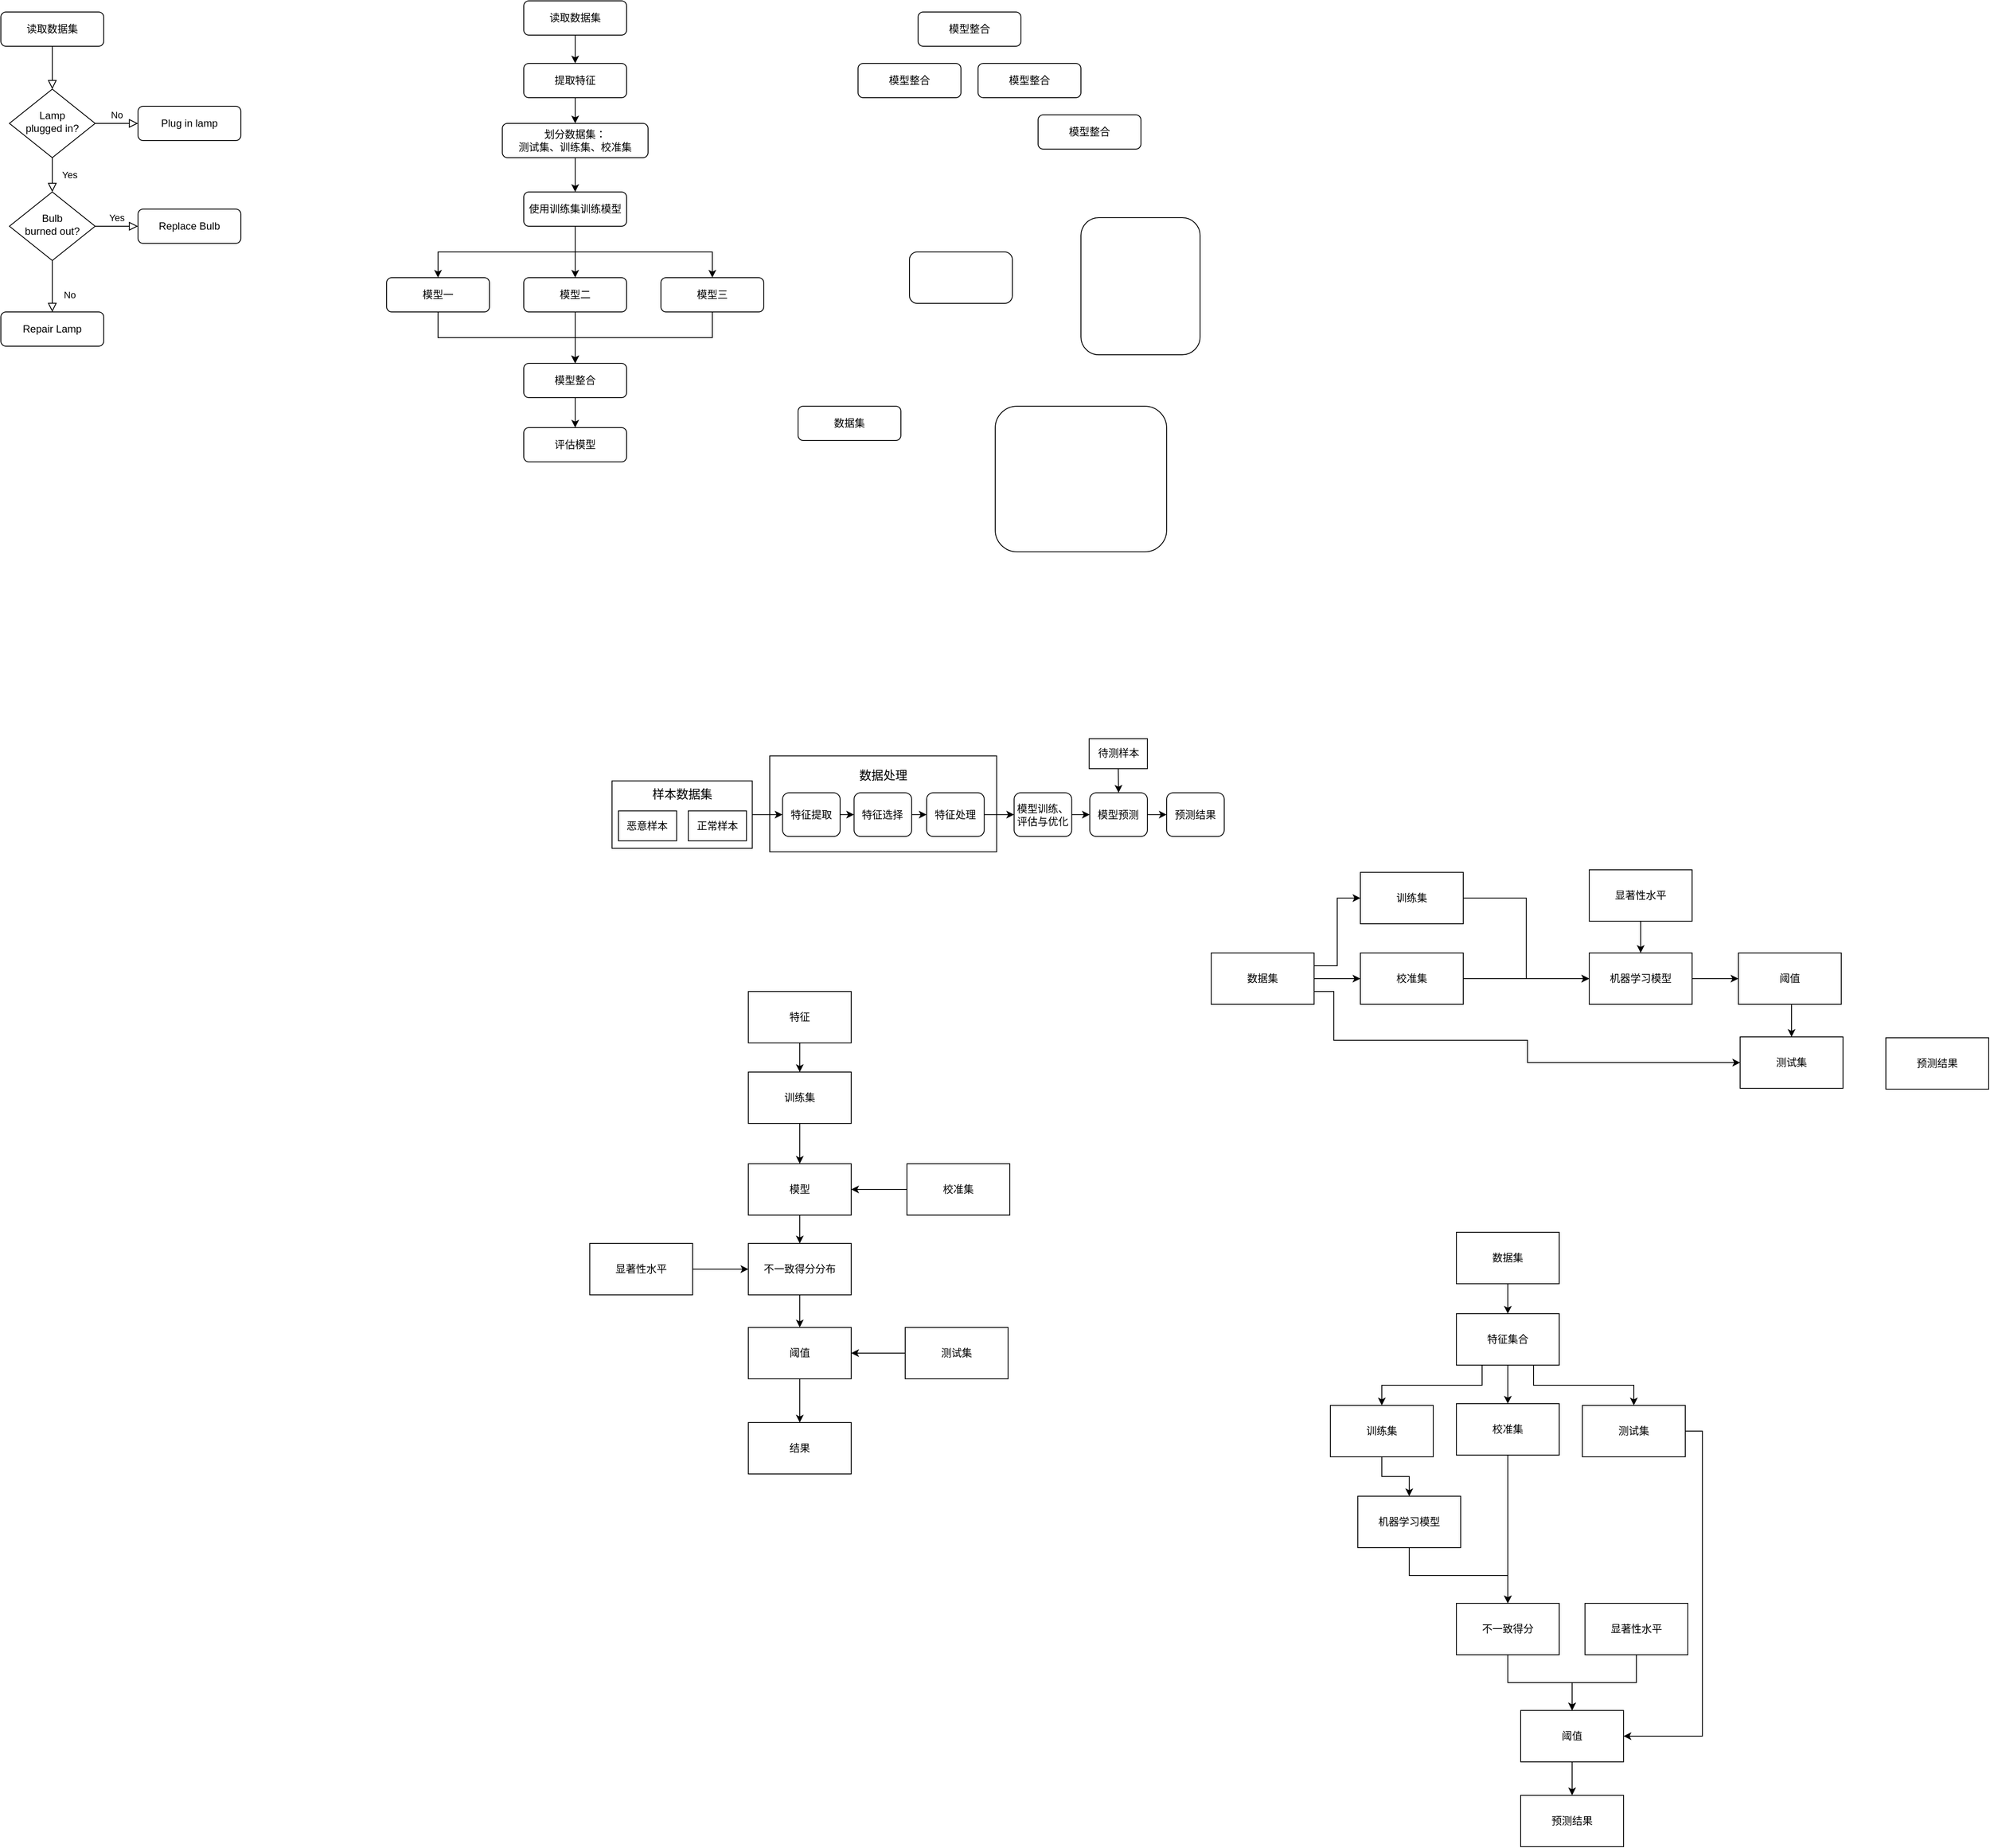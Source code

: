 <mxfile version="24.2.7" type="github">
  <diagram id="C5RBs43oDa-KdzZeNtuy" name="Page-1">
    <mxGraphModel dx="1006" dy="679" grid="0" gridSize="10" guides="1" tooltips="1" connect="1" arrows="1" fold="1" page="1" pageScale="1" pageWidth="827" pageHeight="1169" math="0" shadow="0">
      <root>
        <mxCell id="WIyWlLk6GJQsqaUBKTNV-0" />
        <mxCell id="WIyWlLk6GJQsqaUBKTNV-1" parent="WIyWlLk6GJQsqaUBKTNV-0" />
        <mxCell id="WIyWlLk6GJQsqaUBKTNV-2" value="" style="rounded=0;html=1;jettySize=auto;orthogonalLoop=1;fontSize=11;endArrow=block;endFill=0;endSize=8;strokeWidth=1;shadow=0;labelBackgroundColor=none;edgeStyle=orthogonalEdgeStyle;" parent="WIyWlLk6GJQsqaUBKTNV-1" source="WIyWlLk6GJQsqaUBKTNV-3" target="WIyWlLk6GJQsqaUBKTNV-6" edge="1">
          <mxGeometry relative="1" as="geometry" />
        </mxCell>
        <mxCell id="WIyWlLk6GJQsqaUBKTNV-3" value="读取数据集" style="rounded=1;whiteSpace=wrap;html=1;fontSize=12;glass=0;strokeWidth=1;shadow=0;" parent="WIyWlLk6GJQsqaUBKTNV-1" vertex="1">
          <mxGeometry x="160" y="80" width="120" height="40" as="geometry" />
        </mxCell>
        <mxCell id="WIyWlLk6GJQsqaUBKTNV-4" value="Yes" style="rounded=0;html=1;jettySize=auto;orthogonalLoop=1;fontSize=11;endArrow=block;endFill=0;endSize=8;strokeWidth=1;shadow=0;labelBackgroundColor=none;edgeStyle=orthogonalEdgeStyle;" parent="WIyWlLk6GJQsqaUBKTNV-1" source="WIyWlLk6GJQsqaUBKTNV-6" target="WIyWlLk6GJQsqaUBKTNV-10" edge="1">
          <mxGeometry y="20" relative="1" as="geometry">
            <mxPoint as="offset" />
          </mxGeometry>
        </mxCell>
        <mxCell id="WIyWlLk6GJQsqaUBKTNV-5" value="No" style="edgeStyle=orthogonalEdgeStyle;rounded=0;html=1;jettySize=auto;orthogonalLoop=1;fontSize=11;endArrow=block;endFill=0;endSize=8;strokeWidth=1;shadow=0;labelBackgroundColor=none;" parent="WIyWlLk6GJQsqaUBKTNV-1" source="WIyWlLk6GJQsqaUBKTNV-6" target="WIyWlLk6GJQsqaUBKTNV-7" edge="1">
          <mxGeometry y="10" relative="1" as="geometry">
            <mxPoint as="offset" />
          </mxGeometry>
        </mxCell>
        <mxCell id="WIyWlLk6GJQsqaUBKTNV-6" value="Lamp&lt;br&gt;plugged in?" style="rhombus;whiteSpace=wrap;html=1;shadow=0;fontFamily=Helvetica;fontSize=12;align=center;strokeWidth=1;spacing=6;spacingTop=-4;" parent="WIyWlLk6GJQsqaUBKTNV-1" vertex="1">
          <mxGeometry x="170" y="170" width="100" height="80" as="geometry" />
        </mxCell>
        <mxCell id="WIyWlLk6GJQsqaUBKTNV-7" value="Plug in lamp" style="rounded=1;whiteSpace=wrap;html=1;fontSize=12;glass=0;strokeWidth=1;shadow=0;" parent="WIyWlLk6GJQsqaUBKTNV-1" vertex="1">
          <mxGeometry x="320" y="190" width="120" height="40" as="geometry" />
        </mxCell>
        <mxCell id="WIyWlLk6GJQsqaUBKTNV-8" value="No" style="rounded=0;html=1;jettySize=auto;orthogonalLoop=1;fontSize=11;endArrow=block;endFill=0;endSize=8;strokeWidth=1;shadow=0;labelBackgroundColor=none;edgeStyle=orthogonalEdgeStyle;" parent="WIyWlLk6GJQsqaUBKTNV-1" source="WIyWlLk6GJQsqaUBKTNV-10" target="WIyWlLk6GJQsqaUBKTNV-11" edge="1">
          <mxGeometry x="0.333" y="20" relative="1" as="geometry">
            <mxPoint as="offset" />
          </mxGeometry>
        </mxCell>
        <mxCell id="WIyWlLk6GJQsqaUBKTNV-9" value="Yes" style="edgeStyle=orthogonalEdgeStyle;rounded=0;html=1;jettySize=auto;orthogonalLoop=1;fontSize=11;endArrow=block;endFill=0;endSize=8;strokeWidth=1;shadow=0;labelBackgroundColor=none;" parent="WIyWlLk6GJQsqaUBKTNV-1" source="WIyWlLk6GJQsqaUBKTNV-10" target="WIyWlLk6GJQsqaUBKTNV-12" edge="1">
          <mxGeometry y="10" relative="1" as="geometry">
            <mxPoint as="offset" />
          </mxGeometry>
        </mxCell>
        <mxCell id="WIyWlLk6GJQsqaUBKTNV-10" value="Bulb&lt;br&gt;burned out?" style="rhombus;whiteSpace=wrap;html=1;shadow=0;fontFamily=Helvetica;fontSize=12;align=center;strokeWidth=1;spacing=6;spacingTop=-4;" parent="WIyWlLk6GJQsqaUBKTNV-1" vertex="1">
          <mxGeometry x="170" y="290" width="100" height="80" as="geometry" />
        </mxCell>
        <mxCell id="WIyWlLk6GJQsqaUBKTNV-11" value="Repair Lamp" style="rounded=1;whiteSpace=wrap;html=1;fontSize=12;glass=0;strokeWidth=1;shadow=0;" parent="WIyWlLk6GJQsqaUBKTNV-1" vertex="1">
          <mxGeometry x="160" y="430" width="120" height="40" as="geometry" />
        </mxCell>
        <mxCell id="WIyWlLk6GJQsqaUBKTNV-12" value="Replace Bulb" style="rounded=1;whiteSpace=wrap;html=1;fontSize=12;glass=0;strokeWidth=1;shadow=0;" parent="WIyWlLk6GJQsqaUBKTNV-1" vertex="1">
          <mxGeometry x="320" y="310" width="120" height="40" as="geometry" />
        </mxCell>
        <mxCell id="8GC-kGIvA9WPgPR1WxOR-9" style="edgeStyle=orthogonalEdgeStyle;rounded=0;orthogonalLoop=1;jettySize=auto;html=1;exitX=0.5;exitY=1;exitDx=0;exitDy=0;entryX=0.5;entryY=0;entryDx=0;entryDy=0;" parent="WIyWlLk6GJQsqaUBKTNV-1" source="8GC-kGIvA9WPgPR1WxOR-0" target="8GC-kGIvA9WPgPR1WxOR-5" edge="1">
          <mxGeometry relative="1" as="geometry" />
        </mxCell>
        <mxCell id="8GC-kGIvA9WPgPR1WxOR-0" value="读取数据集" style="rounded=1;whiteSpace=wrap;html=1;fontSize=12;glass=0;strokeWidth=1;shadow=0;" parent="WIyWlLk6GJQsqaUBKTNV-1" vertex="1">
          <mxGeometry x="770" y="67" width="120" height="40" as="geometry" />
        </mxCell>
        <mxCell id="8GC-kGIvA9WPgPR1WxOR-12" style="edgeStyle=orthogonalEdgeStyle;rounded=0;orthogonalLoop=1;jettySize=auto;html=1;exitX=0.5;exitY=1;exitDx=0;exitDy=0;entryX=0.5;entryY=0;entryDx=0;entryDy=0;" parent="WIyWlLk6GJQsqaUBKTNV-1" source="8GC-kGIvA9WPgPR1WxOR-1" target="8GC-kGIvA9WPgPR1WxOR-6" edge="1">
          <mxGeometry relative="1" as="geometry" />
        </mxCell>
        <mxCell id="8GC-kGIvA9WPgPR1WxOR-1" value="划分数据集：&lt;div&gt;测试集、训练集、校准集&lt;/div&gt;" style="rounded=1;whiteSpace=wrap;html=1;fontSize=12;glass=0;strokeWidth=1;shadow=0;" parent="WIyWlLk6GJQsqaUBKTNV-1" vertex="1">
          <mxGeometry x="745" y="210" width="170" height="40" as="geometry" />
        </mxCell>
        <mxCell id="8GC-kGIvA9WPgPR1WxOR-19" style="edgeStyle=orthogonalEdgeStyle;rounded=0;orthogonalLoop=1;jettySize=auto;html=1;exitX=0.5;exitY=1;exitDx=0;exitDy=0;entryX=0.5;entryY=0;entryDx=0;entryDy=0;" parent="WIyWlLk6GJQsqaUBKTNV-1" source="8GC-kGIvA9WPgPR1WxOR-2" target="8GC-kGIvA9WPgPR1WxOR-8" edge="1">
          <mxGeometry relative="1" as="geometry" />
        </mxCell>
        <mxCell id="8GC-kGIvA9WPgPR1WxOR-2" value="模型二" style="rounded=1;whiteSpace=wrap;html=1;fontSize=12;glass=0;strokeWidth=1;shadow=0;" parent="WIyWlLk6GJQsqaUBKTNV-1" vertex="1">
          <mxGeometry x="770" y="390" width="120" height="40" as="geometry" />
        </mxCell>
        <mxCell id="8GC-kGIvA9WPgPR1WxOR-16" style="edgeStyle=orthogonalEdgeStyle;rounded=0;orthogonalLoop=1;jettySize=auto;html=1;exitX=0.5;exitY=1;exitDx=0;exitDy=0;entryX=0.5;entryY=0;entryDx=0;entryDy=0;" parent="WIyWlLk6GJQsqaUBKTNV-1" source="8GC-kGIvA9WPgPR1WxOR-3" target="8GC-kGIvA9WPgPR1WxOR-8" edge="1">
          <mxGeometry relative="1" as="geometry" />
        </mxCell>
        <mxCell id="8GC-kGIvA9WPgPR1WxOR-3" value="模型一" style="rounded=1;whiteSpace=wrap;html=1;fontSize=12;glass=0;strokeWidth=1;shadow=0;" parent="WIyWlLk6GJQsqaUBKTNV-1" vertex="1">
          <mxGeometry x="610" y="390" width="120" height="40" as="geometry" />
        </mxCell>
        <mxCell id="8GC-kGIvA9WPgPR1WxOR-20" style="edgeStyle=orthogonalEdgeStyle;rounded=0;orthogonalLoop=1;jettySize=auto;html=1;exitX=0.5;exitY=1;exitDx=0;exitDy=0;entryX=0.5;entryY=0;entryDx=0;entryDy=0;" parent="WIyWlLk6GJQsqaUBKTNV-1" source="8GC-kGIvA9WPgPR1WxOR-4" target="8GC-kGIvA9WPgPR1WxOR-8" edge="1">
          <mxGeometry relative="1" as="geometry" />
        </mxCell>
        <mxCell id="8GC-kGIvA9WPgPR1WxOR-4" value="模型三" style="rounded=1;whiteSpace=wrap;html=1;fontSize=12;glass=0;strokeWidth=1;shadow=0;" parent="WIyWlLk6GJQsqaUBKTNV-1" vertex="1">
          <mxGeometry x="930" y="390" width="120" height="40" as="geometry" />
        </mxCell>
        <mxCell id="8GC-kGIvA9WPgPR1WxOR-11" style="edgeStyle=orthogonalEdgeStyle;rounded=0;orthogonalLoop=1;jettySize=auto;html=1;exitX=0.5;exitY=1;exitDx=0;exitDy=0;entryX=0.5;entryY=0;entryDx=0;entryDy=0;" parent="WIyWlLk6GJQsqaUBKTNV-1" source="8GC-kGIvA9WPgPR1WxOR-5" target="8GC-kGIvA9WPgPR1WxOR-1" edge="1">
          <mxGeometry relative="1" as="geometry" />
        </mxCell>
        <mxCell id="8GC-kGIvA9WPgPR1WxOR-5" value="提取特征" style="rounded=1;whiteSpace=wrap;html=1;fontSize=12;glass=0;strokeWidth=1;shadow=0;" parent="WIyWlLk6GJQsqaUBKTNV-1" vertex="1">
          <mxGeometry x="770" y="140" width="120" height="40" as="geometry" />
        </mxCell>
        <mxCell id="8GC-kGIvA9WPgPR1WxOR-13" style="edgeStyle=orthogonalEdgeStyle;rounded=0;orthogonalLoop=1;jettySize=auto;html=1;exitX=0.5;exitY=1;exitDx=0;exitDy=0;entryX=0.5;entryY=0;entryDx=0;entryDy=0;" parent="WIyWlLk6GJQsqaUBKTNV-1" source="8GC-kGIvA9WPgPR1WxOR-6" target="8GC-kGIvA9WPgPR1WxOR-2" edge="1">
          <mxGeometry relative="1" as="geometry" />
        </mxCell>
        <mxCell id="8GC-kGIvA9WPgPR1WxOR-14" style="edgeStyle=orthogonalEdgeStyle;rounded=0;orthogonalLoop=1;jettySize=auto;html=1;exitX=0.5;exitY=1;exitDx=0;exitDy=0;" parent="WIyWlLk6GJQsqaUBKTNV-1" source="8GC-kGIvA9WPgPR1WxOR-6" target="8GC-kGIvA9WPgPR1WxOR-3" edge="1">
          <mxGeometry relative="1" as="geometry" />
        </mxCell>
        <mxCell id="8GC-kGIvA9WPgPR1WxOR-15" style="edgeStyle=orthogonalEdgeStyle;rounded=0;orthogonalLoop=1;jettySize=auto;html=1;exitX=0.5;exitY=1;exitDx=0;exitDy=0;" parent="WIyWlLk6GJQsqaUBKTNV-1" source="8GC-kGIvA9WPgPR1WxOR-6" target="8GC-kGIvA9WPgPR1WxOR-4" edge="1">
          <mxGeometry relative="1" as="geometry" />
        </mxCell>
        <mxCell id="8GC-kGIvA9WPgPR1WxOR-6" value="使用训练集训练模型" style="rounded=1;whiteSpace=wrap;html=1;fontSize=12;glass=0;strokeWidth=1;shadow=0;" parent="WIyWlLk6GJQsqaUBKTNV-1" vertex="1">
          <mxGeometry x="770" y="290" width="120" height="40" as="geometry" />
        </mxCell>
        <mxCell id="8GC-kGIvA9WPgPR1WxOR-30" style="edgeStyle=orthogonalEdgeStyle;rounded=0;orthogonalLoop=1;jettySize=auto;html=1;exitX=0.5;exitY=1;exitDx=0;exitDy=0;entryX=0.5;entryY=0;entryDx=0;entryDy=0;" parent="WIyWlLk6GJQsqaUBKTNV-1" source="8GC-kGIvA9WPgPR1WxOR-8" target="8GC-kGIvA9WPgPR1WxOR-24" edge="1">
          <mxGeometry relative="1" as="geometry" />
        </mxCell>
        <mxCell id="8GC-kGIvA9WPgPR1WxOR-8" value="模型整合" style="rounded=1;whiteSpace=wrap;html=1;fontSize=12;glass=0;strokeWidth=1;shadow=0;" parent="WIyWlLk6GJQsqaUBKTNV-1" vertex="1">
          <mxGeometry x="770" y="490" width="120" height="40" as="geometry" />
        </mxCell>
        <mxCell id="8GC-kGIvA9WPgPR1WxOR-22" value="模型整合" style="rounded=1;whiteSpace=wrap;html=1;fontSize=12;glass=0;strokeWidth=1;shadow=0;" parent="WIyWlLk6GJQsqaUBKTNV-1" vertex="1">
          <mxGeometry x="1300" y="140" width="120" height="40" as="geometry" />
        </mxCell>
        <mxCell id="8GC-kGIvA9WPgPR1WxOR-23" value="模型整合" style="rounded=1;whiteSpace=wrap;html=1;fontSize=12;glass=0;strokeWidth=1;shadow=0;" parent="WIyWlLk6GJQsqaUBKTNV-1" vertex="1">
          <mxGeometry x="1160" y="140" width="120" height="40" as="geometry" />
        </mxCell>
        <mxCell id="8GC-kGIvA9WPgPR1WxOR-24" value="评估模型" style="rounded=1;whiteSpace=wrap;html=1;fontSize=12;glass=0;strokeWidth=1;shadow=0;" parent="WIyWlLk6GJQsqaUBKTNV-1" vertex="1">
          <mxGeometry x="770" y="565" width="120" height="40" as="geometry" />
        </mxCell>
        <mxCell id="8GC-kGIvA9WPgPR1WxOR-25" value="模型整合" style="rounded=1;whiteSpace=wrap;html=1;fontSize=12;glass=0;strokeWidth=1;shadow=0;" parent="WIyWlLk6GJQsqaUBKTNV-1" vertex="1">
          <mxGeometry x="1370" y="200" width="120" height="40" as="geometry" />
        </mxCell>
        <mxCell id="8GC-kGIvA9WPgPR1WxOR-26" value="" style="rounded=1;whiteSpace=wrap;html=1;fontSize=12;glass=0;strokeWidth=1;shadow=0;" parent="WIyWlLk6GJQsqaUBKTNV-1" vertex="1">
          <mxGeometry x="1320" y="540" width="200" height="170" as="geometry" />
        </mxCell>
        <mxCell id="8GC-kGIvA9WPgPR1WxOR-27" value="模型整合" style="rounded=1;whiteSpace=wrap;html=1;fontSize=12;glass=0;strokeWidth=1;shadow=0;" parent="WIyWlLk6GJQsqaUBKTNV-1" vertex="1">
          <mxGeometry x="1230" y="80" width="120" height="40" as="geometry" />
        </mxCell>
        <mxCell id="tyrc3t4Stt8ApQShsR9g-0" value="" style="rounded=1;whiteSpace=wrap;html=1;" parent="WIyWlLk6GJQsqaUBKTNV-1" vertex="1">
          <mxGeometry x="1420" y="320" width="139" height="160" as="geometry" />
        </mxCell>
        <mxCell id="tyrc3t4Stt8ApQShsR9g-1" style="edgeStyle=orthogonalEdgeStyle;rounded=0;orthogonalLoop=1;jettySize=auto;html=1;exitX=0.5;exitY=1;exitDx=0;exitDy=0;" parent="WIyWlLk6GJQsqaUBKTNV-1" source="tyrc3t4Stt8ApQShsR9g-0" target="tyrc3t4Stt8ApQShsR9g-0" edge="1">
          <mxGeometry relative="1" as="geometry" />
        </mxCell>
        <mxCell id="tyrc3t4Stt8ApQShsR9g-2" value="" style="rounded=1;whiteSpace=wrap;html=1;" parent="WIyWlLk6GJQsqaUBKTNV-1" vertex="1">
          <mxGeometry x="1220" y="360" width="120" height="60" as="geometry" />
        </mxCell>
        <mxCell id="tyrc3t4Stt8ApQShsR9g-3" value="数据集" style="rounded=1;whiteSpace=wrap;html=1;fontSize=12;glass=0;strokeWidth=1;shadow=0;" parent="WIyWlLk6GJQsqaUBKTNV-1" vertex="1">
          <mxGeometry x="1090" y="540" width="120" height="40" as="geometry" />
        </mxCell>
        <mxCell id="RTjHiq2hJpGLxrnHXWA8-3" value="" style="group" parent="WIyWlLk6GJQsqaUBKTNV-1" vertex="1" connectable="0">
          <mxGeometry x="873" y="928.0" width="714.2" height="142.0" as="geometry" />
        </mxCell>
        <mxCell id="tyrc3t4Stt8ApQShsR9g-14" value="" style="group" parent="RTjHiq2hJpGLxrnHXWA8-3" vertex="1" connectable="0">
          <mxGeometry y="49.28" width="163.59" height="78.66" as="geometry" />
        </mxCell>
        <mxCell id="tyrc3t4Stt8ApQShsR9g-6" value="&lt;div&gt;&lt;br&gt;&lt;/div&gt;&lt;div&gt;&lt;br&gt;&lt;/div&gt;&lt;div&gt;&lt;br&gt;&lt;/div&gt;&lt;div&gt;&lt;font style=&quot;font-size: 14px;&quot;&gt;样本数据集&lt;/font&gt;&lt;/div&gt;&lt;div&gt;&lt;font size=&quot;3&quot;&gt;&lt;br&gt;&lt;/font&gt;&lt;/div&gt;&lt;div&gt;&lt;font size=&quot;3&quot;&gt;&lt;br&gt;&lt;/font&gt;&lt;/div&gt;&lt;div&gt;&lt;font size=&quot;3&quot;&gt;&lt;br&gt;&lt;/font&gt;&lt;/div&gt;&lt;div&gt;&lt;font size=&quot;3&quot;&gt;&lt;br&gt;&lt;/font&gt;&lt;/div&gt;&lt;div&gt;&lt;br&gt;&lt;/div&gt;" style="rounded=0;whiteSpace=wrap;html=1;" parent="tyrc3t4Stt8ApQShsR9g-14" vertex="1">
          <mxGeometry width="163.59" height="78.66" as="geometry" />
        </mxCell>
        <mxCell id="tyrc3t4Stt8ApQShsR9g-7" value="恶意样本" style="rounded=0;whiteSpace=wrap;html=1;" parent="tyrc3t4Stt8ApQShsR9g-14" vertex="1">
          <mxGeometry x="7.467" y="34.96" width="67.88" height="34.96" as="geometry" />
        </mxCell>
        <mxCell id="tyrc3t4Stt8ApQShsR9g-9" value="正常样本" style="rounded=0;whiteSpace=wrap;html=1;" parent="tyrc3t4Stt8ApQShsR9g-14" vertex="1">
          <mxGeometry x="88.922" y="34.96" width="67.88" height="34.96" as="geometry" />
        </mxCell>
        <mxCell id="tyrc3t4Stt8ApQShsR9g-26" style="edgeStyle=orthogonalEdgeStyle;rounded=0;orthogonalLoop=1;jettySize=auto;html=1;exitX=1;exitY=0.5;exitDx=0;exitDy=0;entryX=0;entryY=0.5;entryDx=0;entryDy=0;" parent="RTjHiq2hJpGLxrnHXWA8-3" source="tyrc3t4Stt8ApQShsR9g-22" target="tyrc3t4Stt8ApQShsR9g-24" edge="1">
          <mxGeometry relative="1" as="geometry" />
        </mxCell>
        <mxCell id="tyrc3t4Stt8ApQShsR9g-22" value="模型训练、评估与优化" style="rounded=1;whiteSpace=wrap;html=1;" parent="RTjHiq2hJpGLxrnHXWA8-3" vertex="1">
          <mxGeometry x="469.06" y="63.071" width="67.203" height="51.071" as="geometry" />
        </mxCell>
        <mxCell id="RTjHiq2hJpGLxrnHXWA8-2" style="edgeStyle=orthogonalEdgeStyle;rounded=0;orthogonalLoop=1;jettySize=auto;html=1;exitX=1;exitY=0.5;exitDx=0;exitDy=0;entryX=0;entryY=0.5;entryDx=0;entryDy=0;" parent="RTjHiq2hJpGLxrnHXWA8-3" source="tyrc3t4Stt8ApQShsR9g-24" target="tyrc3t4Stt8ApQShsR9g-28" edge="1">
          <mxGeometry relative="1" as="geometry" />
        </mxCell>
        <mxCell id="tyrc3t4Stt8ApQShsR9g-24" value="模型预测" style="rounded=1;whiteSpace=wrap;html=1;" parent="RTjHiq2hJpGLxrnHXWA8-3" vertex="1">
          <mxGeometry x="557.306" y="63.071" width="67.203" height="51.071" as="geometry" />
        </mxCell>
        <mxCell id="tyrc3t4Stt8ApQShsR9g-28" value="预测结果" style="rounded=1;whiteSpace=wrap;html=1;" parent="RTjHiq2hJpGLxrnHXWA8-3" vertex="1">
          <mxGeometry x="646.997" y="63.071" width="67.203" height="51.071" as="geometry" />
        </mxCell>
        <mxCell id="tyrc3t4Stt8ApQShsR9g-31" value="" style="group" parent="RTjHiq2hJpGLxrnHXWA8-3" vertex="1" connectable="0">
          <mxGeometry x="183.958" y="12.0" width="264.74" height="130" as="geometry" />
        </mxCell>
        <mxCell id="tyrc3t4Stt8ApQShsR9g-11" value="&lt;div&gt;&lt;br&gt;&lt;/div&gt;&lt;div&gt;&lt;br&gt;&lt;/div&gt;&lt;div&gt;&lt;span style=&quot;font-size: 14px; background-color: initial;&quot;&gt;&lt;br&gt;&lt;/span&gt;&lt;/div&gt;&lt;div&gt;&lt;span style=&quot;font-size: 14px; background-color: initial;&quot;&gt;&lt;br&gt;&lt;/span&gt;&lt;/div&gt;&lt;div&gt;&lt;span style=&quot;font-size: 14px; background-color: initial;&quot;&gt;数据处理&lt;/span&gt;&lt;br&gt;&lt;/div&gt;&lt;div&gt;&lt;font size=&quot;3&quot;&gt;&lt;br&gt;&lt;/font&gt;&lt;/div&gt;&lt;div&gt;&lt;font size=&quot;3&quot;&gt;&lt;br&gt;&lt;/font&gt;&lt;/div&gt;&lt;div&gt;&lt;font size=&quot;3&quot;&gt;&lt;br&gt;&lt;/font&gt;&lt;/div&gt;&lt;div&gt;&lt;font size=&quot;3&quot;&gt;&lt;br&gt;&lt;/font&gt;&lt;/div&gt;&lt;div&gt;&lt;font size=&quot;3&quot;&gt;&lt;br&gt;&lt;/font&gt;&lt;/div&gt;&lt;div&gt;&lt;font size=&quot;3&quot;&gt;&lt;br&gt;&lt;/font&gt;&lt;/div&gt;&lt;div&gt;&lt;br&gt;&lt;/div&gt;" style="rounded=0;whiteSpace=wrap;html=1;" parent="tyrc3t4Stt8ApQShsR9g-31" vertex="1">
          <mxGeometry y="8.13" width="264.74" height="111.88" as="geometry" />
        </mxCell>
        <mxCell id="tyrc3t4Stt8ApQShsR9g-20" style="edgeStyle=orthogonalEdgeStyle;rounded=0;orthogonalLoop=1;jettySize=auto;html=1;exitX=1;exitY=0.5;exitDx=0;exitDy=0;entryX=0;entryY=0.5;entryDx=0;entryDy=0;" parent="tyrc3t4Stt8ApQShsR9g-31" source="tyrc3t4Stt8ApQShsR9g-12" target="tyrc3t4Stt8ApQShsR9g-15" edge="1">
          <mxGeometry relative="1" as="geometry" />
        </mxCell>
        <mxCell id="tyrc3t4Stt8ApQShsR9g-12" value="特征提取" style="rounded=1;whiteSpace=wrap;html=1;" parent="tyrc3t4Stt8ApQShsR9g-31" vertex="1">
          <mxGeometry x="14.934" y="51.071" width="67.203" height="51.071" as="geometry" />
        </mxCell>
        <mxCell id="tyrc3t4Stt8ApQShsR9g-21" style="edgeStyle=orthogonalEdgeStyle;rounded=0;orthogonalLoop=1;jettySize=auto;html=1;exitX=1;exitY=0.5;exitDx=0;exitDy=0;entryX=0;entryY=0.5;entryDx=0;entryDy=0;" parent="tyrc3t4Stt8ApQShsR9g-31" source="tyrc3t4Stt8ApQShsR9g-15" target="tyrc3t4Stt8ApQShsR9g-17" edge="1">
          <mxGeometry relative="1" as="geometry" />
        </mxCell>
        <mxCell id="tyrc3t4Stt8ApQShsR9g-15" value="特征选择" style="rounded=1;whiteSpace=wrap;html=1;" parent="tyrc3t4Stt8ApQShsR9g-31" vertex="1">
          <mxGeometry x="98.373" y="51.071" width="67.203" height="51.071" as="geometry" />
        </mxCell>
        <mxCell id="tyrc3t4Stt8ApQShsR9g-17" value="特征处理" style="rounded=1;whiteSpace=wrap;html=1;" parent="tyrc3t4Stt8ApQShsR9g-31" vertex="1">
          <mxGeometry x="183.041" y="51.071" width="67.203" height="51.071" as="geometry" />
        </mxCell>
        <mxCell id="tyrc3t4Stt8ApQShsR9g-33" style="edgeStyle=orthogonalEdgeStyle;rounded=0;orthogonalLoop=1;jettySize=auto;html=1;exitX=1;exitY=0.5;exitDx=0;exitDy=0;entryX=0;entryY=0.5;entryDx=0;entryDy=0;" parent="RTjHiq2hJpGLxrnHXWA8-3" source="tyrc3t4Stt8ApQShsR9g-17" target="tyrc3t4Stt8ApQShsR9g-22" edge="1">
          <mxGeometry relative="1" as="geometry" />
        </mxCell>
        <mxCell id="NTb9POERft8SfO0t2J7f-2" style="edgeStyle=orthogonalEdgeStyle;rounded=0;orthogonalLoop=1;jettySize=auto;html=1;exitX=1;exitY=0.5;exitDx=0;exitDy=0;entryX=0;entryY=0.5;entryDx=0;entryDy=0;" parent="RTjHiq2hJpGLxrnHXWA8-3" source="tyrc3t4Stt8ApQShsR9g-6" target="tyrc3t4Stt8ApQShsR9g-12" edge="1">
          <mxGeometry relative="1" as="geometry" />
        </mxCell>
        <mxCell id="RTjHiq2hJpGLxrnHXWA8-1" style="edgeStyle=orthogonalEdgeStyle;rounded=0;orthogonalLoop=1;jettySize=auto;html=1;exitX=0.5;exitY=1;exitDx=0;exitDy=0;entryX=0.5;entryY=0;entryDx=0;entryDy=0;" parent="RTjHiq2hJpGLxrnHXWA8-3" source="RTjHiq2hJpGLxrnHXWA8-0" target="tyrc3t4Stt8ApQShsR9g-24" edge="1">
          <mxGeometry relative="1" as="geometry" />
        </mxCell>
        <mxCell id="RTjHiq2hJpGLxrnHXWA8-0" value="待测样本" style="rounded=0;whiteSpace=wrap;html=1;" parent="RTjHiq2hJpGLxrnHXWA8-3" vertex="1">
          <mxGeometry x="556.632" width="67.88" height="34.96" as="geometry" />
        </mxCell>
        <mxCell id="w0wDBSc--xfF3cSC96DM-15" style="edgeStyle=orthogonalEdgeStyle;rounded=0;orthogonalLoop=1;jettySize=auto;html=1;exitX=0.5;exitY=1;exitDx=0;exitDy=0;entryX=0.5;entryY=0;entryDx=0;entryDy=0;" edge="1" parent="WIyWlLk6GJQsqaUBKTNV-1" source="w0wDBSc--xfF3cSC96DM-5" target="w0wDBSc--xfF3cSC96DM-10">
          <mxGeometry relative="1" as="geometry" />
        </mxCell>
        <mxCell id="w0wDBSc--xfF3cSC96DM-5" value="特征" style="rounded=0;whiteSpace=wrap;html=1;" vertex="1" parent="WIyWlLk6GJQsqaUBKTNV-1">
          <mxGeometry x="1032" y="1223" width="120" height="60" as="geometry" />
        </mxCell>
        <mxCell id="w0wDBSc--xfF3cSC96DM-16" style="edgeStyle=orthogonalEdgeStyle;rounded=0;orthogonalLoop=1;jettySize=auto;html=1;exitX=0.5;exitY=1;exitDx=0;exitDy=0;" edge="1" parent="WIyWlLk6GJQsqaUBKTNV-1" source="w0wDBSc--xfF3cSC96DM-10" target="w0wDBSc--xfF3cSC96DM-13">
          <mxGeometry relative="1" as="geometry" />
        </mxCell>
        <mxCell id="w0wDBSc--xfF3cSC96DM-10" value="训练集" style="rounded=0;whiteSpace=wrap;html=1;" vertex="1" parent="WIyWlLk6GJQsqaUBKTNV-1">
          <mxGeometry x="1032" y="1317" width="120" height="60" as="geometry" />
        </mxCell>
        <mxCell id="w0wDBSc--xfF3cSC96DM-24" style="edgeStyle=orthogonalEdgeStyle;rounded=0;orthogonalLoop=1;jettySize=auto;html=1;exitX=0;exitY=0.5;exitDx=0;exitDy=0;" edge="1" parent="WIyWlLk6GJQsqaUBKTNV-1" source="w0wDBSc--xfF3cSC96DM-11" target="w0wDBSc--xfF3cSC96DM-22">
          <mxGeometry relative="1" as="geometry" />
        </mxCell>
        <mxCell id="w0wDBSc--xfF3cSC96DM-11" value="测试集" style="rounded=0;whiteSpace=wrap;html=1;" vertex="1" parent="WIyWlLk6GJQsqaUBKTNV-1">
          <mxGeometry x="1215" y="1615" width="120" height="60" as="geometry" />
        </mxCell>
        <mxCell id="w0wDBSc--xfF3cSC96DM-18" style="edgeStyle=orthogonalEdgeStyle;rounded=0;orthogonalLoop=1;jettySize=auto;html=1;exitX=0;exitY=0.5;exitDx=0;exitDy=0;entryX=1;entryY=0.5;entryDx=0;entryDy=0;" edge="1" parent="WIyWlLk6GJQsqaUBKTNV-1" source="w0wDBSc--xfF3cSC96DM-12" target="w0wDBSc--xfF3cSC96DM-13">
          <mxGeometry relative="1" as="geometry" />
        </mxCell>
        <mxCell id="w0wDBSc--xfF3cSC96DM-12" value="校准集" style="rounded=0;whiteSpace=wrap;html=1;" vertex="1" parent="WIyWlLk6GJQsqaUBKTNV-1">
          <mxGeometry x="1217" y="1424" width="120" height="60" as="geometry" />
        </mxCell>
        <mxCell id="w0wDBSc--xfF3cSC96DM-17" style="edgeStyle=orthogonalEdgeStyle;rounded=0;orthogonalLoop=1;jettySize=auto;html=1;exitX=0.5;exitY=1;exitDx=0;exitDy=0;entryX=0.5;entryY=0;entryDx=0;entryDy=0;" edge="1" parent="WIyWlLk6GJQsqaUBKTNV-1" source="w0wDBSc--xfF3cSC96DM-13" target="w0wDBSc--xfF3cSC96DM-14">
          <mxGeometry relative="1" as="geometry" />
        </mxCell>
        <mxCell id="w0wDBSc--xfF3cSC96DM-13" value="模型" style="rounded=0;whiteSpace=wrap;html=1;" vertex="1" parent="WIyWlLk6GJQsqaUBKTNV-1">
          <mxGeometry x="1032" y="1424" width="120" height="60" as="geometry" />
        </mxCell>
        <mxCell id="w0wDBSc--xfF3cSC96DM-23" style="edgeStyle=orthogonalEdgeStyle;rounded=0;orthogonalLoop=1;jettySize=auto;html=1;exitX=0.5;exitY=1;exitDx=0;exitDy=0;" edge="1" parent="WIyWlLk6GJQsqaUBKTNV-1" source="w0wDBSc--xfF3cSC96DM-14" target="w0wDBSc--xfF3cSC96DM-22">
          <mxGeometry relative="1" as="geometry" />
        </mxCell>
        <mxCell id="w0wDBSc--xfF3cSC96DM-14" value="不一致得分分布" style="rounded=0;whiteSpace=wrap;html=1;" vertex="1" parent="WIyWlLk6GJQsqaUBKTNV-1">
          <mxGeometry x="1032" y="1517" width="120" height="60" as="geometry" />
        </mxCell>
        <mxCell id="w0wDBSc--xfF3cSC96DM-20" style="edgeStyle=orthogonalEdgeStyle;rounded=0;orthogonalLoop=1;jettySize=auto;html=1;exitX=1;exitY=0.5;exitDx=0;exitDy=0;entryX=0;entryY=0.5;entryDx=0;entryDy=0;" edge="1" parent="WIyWlLk6GJQsqaUBKTNV-1" source="w0wDBSc--xfF3cSC96DM-19">
          <mxGeometry relative="1" as="geometry">
            <mxPoint x="1032" y="1547" as="targetPoint" />
          </mxGeometry>
        </mxCell>
        <mxCell id="w0wDBSc--xfF3cSC96DM-19" value="显著性水平" style="rounded=0;whiteSpace=wrap;html=1;" vertex="1" parent="WIyWlLk6GJQsqaUBKTNV-1">
          <mxGeometry x="847" y="1517" width="120" height="60" as="geometry" />
        </mxCell>
        <mxCell id="w0wDBSc--xfF3cSC96DM-26" style="edgeStyle=orthogonalEdgeStyle;rounded=0;orthogonalLoop=1;jettySize=auto;html=1;exitX=0.5;exitY=1;exitDx=0;exitDy=0;entryX=0.5;entryY=0;entryDx=0;entryDy=0;" edge="1" parent="WIyWlLk6GJQsqaUBKTNV-1" source="w0wDBSc--xfF3cSC96DM-22" target="w0wDBSc--xfF3cSC96DM-25">
          <mxGeometry relative="1" as="geometry" />
        </mxCell>
        <mxCell id="w0wDBSc--xfF3cSC96DM-22" value="阈值" style="rounded=0;whiteSpace=wrap;html=1;" vertex="1" parent="WIyWlLk6GJQsqaUBKTNV-1">
          <mxGeometry x="1032" y="1615" width="120" height="60" as="geometry" />
        </mxCell>
        <mxCell id="w0wDBSc--xfF3cSC96DM-25" value="结果" style="rounded=0;whiteSpace=wrap;html=1;" vertex="1" parent="WIyWlLk6GJQsqaUBKTNV-1">
          <mxGeometry x="1032" y="1726" width="120" height="60" as="geometry" />
        </mxCell>
        <mxCell id="w0wDBSc--xfF3cSC96DM-33" style="edgeStyle=orthogonalEdgeStyle;rounded=0;orthogonalLoop=1;jettySize=auto;html=1;exitX=1;exitY=0.25;exitDx=0;exitDy=0;entryX=0;entryY=0.5;entryDx=0;entryDy=0;" edge="1" parent="WIyWlLk6GJQsqaUBKTNV-1" source="w0wDBSc--xfF3cSC96DM-27" target="w0wDBSc--xfF3cSC96DM-29">
          <mxGeometry relative="1" as="geometry">
            <mxPoint x="1733.5" y="1119" as="targetPoint" />
          </mxGeometry>
        </mxCell>
        <mxCell id="w0wDBSc--xfF3cSC96DM-34" style="edgeStyle=orthogonalEdgeStyle;rounded=0;orthogonalLoop=1;jettySize=auto;html=1;exitX=1;exitY=0.5;exitDx=0;exitDy=0;entryX=0;entryY=0.5;entryDx=0;entryDy=0;" edge="1" parent="WIyWlLk6GJQsqaUBKTNV-1" source="w0wDBSc--xfF3cSC96DM-27" target="w0wDBSc--xfF3cSC96DM-31">
          <mxGeometry relative="1" as="geometry" />
        </mxCell>
        <mxCell id="w0wDBSc--xfF3cSC96DM-48" style="edgeStyle=orthogonalEdgeStyle;rounded=0;orthogonalLoop=1;jettySize=auto;html=1;exitX=1;exitY=0.75;exitDx=0;exitDy=0;entryX=0;entryY=0.5;entryDx=0;entryDy=0;" edge="1" parent="WIyWlLk6GJQsqaUBKTNV-1" source="w0wDBSc--xfF3cSC96DM-27" target="w0wDBSc--xfF3cSC96DM-32">
          <mxGeometry relative="1" as="geometry">
            <Array as="points">
              <mxPoint x="1715" y="1223" />
              <mxPoint x="1715" y="1280" />
              <mxPoint x="1941" y="1280" />
              <mxPoint x="1941" y="1306" />
            </Array>
          </mxGeometry>
        </mxCell>
        <mxCell id="w0wDBSc--xfF3cSC96DM-27" value="数据集" style="rounded=0;whiteSpace=wrap;html=1;" vertex="1" parent="WIyWlLk6GJQsqaUBKTNV-1">
          <mxGeometry x="1572" y="1178" width="120" height="60" as="geometry" />
        </mxCell>
        <mxCell id="w0wDBSc--xfF3cSC96DM-37" style="edgeStyle=orthogonalEdgeStyle;rounded=0;orthogonalLoop=1;jettySize=auto;html=1;exitX=1;exitY=0.5;exitDx=0;exitDy=0;entryX=0;entryY=0.5;entryDx=0;entryDy=0;" edge="1" parent="WIyWlLk6GJQsqaUBKTNV-1" source="w0wDBSc--xfF3cSC96DM-29" target="w0wDBSc--xfF3cSC96DM-36">
          <mxGeometry relative="1" as="geometry" />
        </mxCell>
        <mxCell id="w0wDBSc--xfF3cSC96DM-29" value="训练集" style="rounded=0;whiteSpace=wrap;html=1;" vertex="1" parent="WIyWlLk6GJQsqaUBKTNV-1">
          <mxGeometry x="1746" y="1084" width="120" height="60" as="geometry" />
        </mxCell>
        <mxCell id="w0wDBSc--xfF3cSC96DM-39" style="edgeStyle=orthogonalEdgeStyle;rounded=0;orthogonalLoop=1;jettySize=auto;html=1;exitX=1;exitY=0.5;exitDx=0;exitDy=0;entryX=0;entryY=0.5;entryDx=0;entryDy=0;" edge="1" parent="WIyWlLk6GJQsqaUBKTNV-1" source="w0wDBSc--xfF3cSC96DM-31" target="w0wDBSc--xfF3cSC96DM-36">
          <mxGeometry relative="1" as="geometry">
            <mxPoint x="1941" y="1225" as="targetPoint" />
          </mxGeometry>
        </mxCell>
        <mxCell id="w0wDBSc--xfF3cSC96DM-31" value="校准集" style="rounded=0;whiteSpace=wrap;html=1;" vertex="1" parent="WIyWlLk6GJQsqaUBKTNV-1">
          <mxGeometry x="1746" y="1178" width="120" height="60" as="geometry" />
        </mxCell>
        <mxCell id="w0wDBSc--xfF3cSC96DM-32" value="测试集" style="rounded=0;whiteSpace=wrap;html=1;" vertex="1" parent="WIyWlLk6GJQsqaUBKTNV-1">
          <mxGeometry x="2189" y="1276" width="120" height="60" as="geometry" />
        </mxCell>
        <mxCell id="w0wDBSc--xfF3cSC96DM-45" style="edgeStyle=orthogonalEdgeStyle;rounded=0;orthogonalLoop=1;jettySize=auto;html=1;exitX=1;exitY=0.5;exitDx=0;exitDy=0;entryX=0;entryY=0.5;entryDx=0;entryDy=0;" edge="1" parent="WIyWlLk6GJQsqaUBKTNV-1" source="w0wDBSc--xfF3cSC96DM-36" target="w0wDBSc--xfF3cSC96DM-44">
          <mxGeometry relative="1" as="geometry" />
        </mxCell>
        <mxCell id="w0wDBSc--xfF3cSC96DM-36" value="机器学习模型" style="rounded=0;whiteSpace=wrap;html=1;" vertex="1" parent="WIyWlLk6GJQsqaUBKTNV-1">
          <mxGeometry x="2013" y="1178" width="120" height="60" as="geometry" />
        </mxCell>
        <mxCell id="w0wDBSc--xfF3cSC96DM-42" style="edgeStyle=orthogonalEdgeStyle;rounded=0;orthogonalLoop=1;jettySize=auto;html=1;exitX=0.5;exitY=1;exitDx=0;exitDy=0;entryX=0.5;entryY=0;entryDx=0;entryDy=0;" edge="1" parent="WIyWlLk6GJQsqaUBKTNV-1" source="w0wDBSc--xfF3cSC96DM-40" target="w0wDBSc--xfF3cSC96DM-36">
          <mxGeometry relative="1" as="geometry" />
        </mxCell>
        <mxCell id="w0wDBSc--xfF3cSC96DM-40" value="显著性水平" style="rounded=0;whiteSpace=wrap;html=1;" vertex="1" parent="WIyWlLk6GJQsqaUBKTNV-1">
          <mxGeometry x="2013" y="1081" width="120" height="60" as="geometry" />
        </mxCell>
        <mxCell id="w0wDBSc--xfF3cSC96DM-47" style="edgeStyle=orthogonalEdgeStyle;rounded=0;orthogonalLoop=1;jettySize=auto;html=1;exitX=0.5;exitY=1;exitDx=0;exitDy=0;entryX=0.5;entryY=0;entryDx=0;entryDy=0;" edge="1" parent="WIyWlLk6GJQsqaUBKTNV-1" source="w0wDBSc--xfF3cSC96DM-44" target="w0wDBSc--xfF3cSC96DM-32">
          <mxGeometry relative="1" as="geometry" />
        </mxCell>
        <mxCell id="w0wDBSc--xfF3cSC96DM-44" value="阈值" style="rounded=0;whiteSpace=wrap;html=1;" vertex="1" parent="WIyWlLk6GJQsqaUBKTNV-1">
          <mxGeometry x="2187" y="1178" width="120" height="60" as="geometry" />
        </mxCell>
        <mxCell id="w0wDBSc--xfF3cSC96DM-49" value="预测结果" style="rounded=0;whiteSpace=wrap;html=1;" vertex="1" parent="WIyWlLk6GJQsqaUBKTNV-1">
          <mxGeometry x="2359" y="1277" width="120" height="60" as="geometry" />
        </mxCell>
        <mxCell id="w0wDBSc--xfF3cSC96DM-55" style="edgeStyle=orthogonalEdgeStyle;rounded=0;orthogonalLoop=1;jettySize=auto;html=1;exitX=0.25;exitY=1;exitDx=0;exitDy=0;entryX=0.5;entryY=0;entryDx=0;entryDy=0;" edge="1" parent="WIyWlLk6GJQsqaUBKTNV-1" source="w0wDBSc--xfF3cSC96DM-51" target="w0wDBSc--xfF3cSC96DM-52">
          <mxGeometry relative="1" as="geometry" />
        </mxCell>
        <mxCell id="w0wDBSc--xfF3cSC96DM-56" style="edgeStyle=orthogonalEdgeStyle;rounded=0;orthogonalLoop=1;jettySize=auto;html=1;exitX=0.5;exitY=1;exitDx=0;exitDy=0;entryX=0.5;entryY=0;entryDx=0;entryDy=0;" edge="1" parent="WIyWlLk6GJQsqaUBKTNV-1" source="w0wDBSc--xfF3cSC96DM-51" target="w0wDBSc--xfF3cSC96DM-53">
          <mxGeometry relative="1" as="geometry" />
        </mxCell>
        <mxCell id="w0wDBSc--xfF3cSC96DM-57" style="edgeStyle=orthogonalEdgeStyle;rounded=0;orthogonalLoop=1;jettySize=auto;html=1;exitX=0.75;exitY=1;exitDx=0;exitDy=0;entryX=0.5;entryY=0;entryDx=0;entryDy=0;" edge="1" parent="WIyWlLk6GJQsqaUBKTNV-1" source="w0wDBSc--xfF3cSC96DM-51" target="w0wDBSc--xfF3cSC96DM-54">
          <mxGeometry relative="1" as="geometry" />
        </mxCell>
        <mxCell id="w0wDBSc--xfF3cSC96DM-51" value="特征集合" style="rounded=0;whiteSpace=wrap;html=1;" vertex="1" parent="WIyWlLk6GJQsqaUBKTNV-1">
          <mxGeometry x="1858" y="1599" width="120" height="60" as="geometry" />
        </mxCell>
        <mxCell id="w0wDBSc--xfF3cSC96DM-66" style="edgeStyle=orthogonalEdgeStyle;rounded=0;orthogonalLoop=1;jettySize=auto;html=1;exitX=0.5;exitY=1;exitDx=0;exitDy=0;entryX=0.5;entryY=0;entryDx=0;entryDy=0;" edge="1" parent="WIyWlLk6GJQsqaUBKTNV-1" source="w0wDBSc--xfF3cSC96DM-52" target="w0wDBSc--xfF3cSC96DM-58">
          <mxGeometry relative="1" as="geometry" />
        </mxCell>
        <mxCell id="w0wDBSc--xfF3cSC96DM-52" value="训练集" style="rounded=0;whiteSpace=wrap;html=1;" vertex="1" parent="WIyWlLk6GJQsqaUBKTNV-1">
          <mxGeometry x="1711" y="1706" width="120" height="60" as="geometry" />
        </mxCell>
        <mxCell id="w0wDBSc--xfF3cSC96DM-67" style="edgeStyle=orthogonalEdgeStyle;rounded=0;orthogonalLoop=1;jettySize=auto;html=1;exitX=0.5;exitY=1;exitDx=0;exitDy=0;entryX=0.5;entryY=0;entryDx=0;entryDy=0;" edge="1" parent="WIyWlLk6GJQsqaUBKTNV-1" source="w0wDBSc--xfF3cSC96DM-53" target="w0wDBSc--xfF3cSC96DM-64">
          <mxGeometry relative="1" as="geometry" />
        </mxCell>
        <mxCell id="w0wDBSc--xfF3cSC96DM-53" value="校准集" style="rounded=0;whiteSpace=wrap;html=1;" vertex="1" parent="WIyWlLk6GJQsqaUBKTNV-1">
          <mxGeometry x="1858" y="1704" width="120" height="60" as="geometry" />
        </mxCell>
        <mxCell id="w0wDBSc--xfF3cSC96DM-81" style="edgeStyle=orthogonalEdgeStyle;rounded=0;orthogonalLoop=1;jettySize=auto;html=1;exitX=1;exitY=0.5;exitDx=0;exitDy=0;entryX=1;entryY=0.5;entryDx=0;entryDy=0;" edge="1" parent="WIyWlLk6GJQsqaUBKTNV-1" source="w0wDBSc--xfF3cSC96DM-54" target="w0wDBSc--xfF3cSC96DM-70">
          <mxGeometry relative="1" as="geometry" />
        </mxCell>
        <mxCell id="w0wDBSc--xfF3cSC96DM-54" value="测试集" style="rounded=0;whiteSpace=wrap;html=1;" vertex="1" parent="WIyWlLk6GJQsqaUBKTNV-1">
          <mxGeometry x="2005" y="1706" width="120" height="60" as="geometry" />
        </mxCell>
        <mxCell id="w0wDBSc--xfF3cSC96DM-78" style="edgeStyle=orthogonalEdgeStyle;rounded=0;orthogonalLoop=1;jettySize=auto;html=1;exitX=0.5;exitY=1;exitDx=0;exitDy=0;entryX=0.5;entryY=0;entryDx=0;entryDy=0;" edge="1" parent="WIyWlLk6GJQsqaUBKTNV-1" source="w0wDBSc--xfF3cSC96DM-58" target="w0wDBSc--xfF3cSC96DM-64">
          <mxGeometry relative="1" as="geometry" />
        </mxCell>
        <mxCell id="w0wDBSc--xfF3cSC96DM-58" value="机器学习模型" style="rounded=0;whiteSpace=wrap;html=1;" vertex="1" parent="WIyWlLk6GJQsqaUBKTNV-1">
          <mxGeometry x="1743" y="1812" width="120" height="60" as="geometry" />
        </mxCell>
        <mxCell id="w0wDBSc--xfF3cSC96DM-79" style="edgeStyle=orthogonalEdgeStyle;rounded=0;orthogonalLoop=1;jettySize=auto;html=1;exitX=0.5;exitY=1;exitDx=0;exitDy=0;entryX=0.5;entryY=0;entryDx=0;entryDy=0;" edge="1" parent="WIyWlLk6GJQsqaUBKTNV-1" source="w0wDBSc--xfF3cSC96DM-64" target="w0wDBSc--xfF3cSC96DM-70">
          <mxGeometry relative="1" as="geometry" />
        </mxCell>
        <mxCell id="w0wDBSc--xfF3cSC96DM-64" value="不一致得分" style="rounded=0;whiteSpace=wrap;html=1;" vertex="1" parent="WIyWlLk6GJQsqaUBKTNV-1">
          <mxGeometry x="1858" y="1937" width="120" height="60" as="geometry" />
        </mxCell>
        <mxCell id="w0wDBSc--xfF3cSC96DM-80" style="edgeStyle=orthogonalEdgeStyle;rounded=0;orthogonalLoop=1;jettySize=auto;html=1;exitX=0.5;exitY=1;exitDx=0;exitDy=0;entryX=0.5;entryY=0;entryDx=0;entryDy=0;" edge="1" parent="WIyWlLk6GJQsqaUBKTNV-1" source="w0wDBSc--xfF3cSC96DM-68" target="w0wDBSc--xfF3cSC96DM-70">
          <mxGeometry relative="1" as="geometry" />
        </mxCell>
        <mxCell id="w0wDBSc--xfF3cSC96DM-68" value="显著性水平" style="rounded=0;whiteSpace=wrap;html=1;" vertex="1" parent="WIyWlLk6GJQsqaUBKTNV-1">
          <mxGeometry x="2008" y="1937" width="120" height="60" as="geometry" />
        </mxCell>
        <mxCell id="w0wDBSc--xfF3cSC96DM-82" style="edgeStyle=orthogonalEdgeStyle;rounded=0;orthogonalLoop=1;jettySize=auto;html=1;exitX=0.5;exitY=1;exitDx=0;exitDy=0;" edge="1" parent="WIyWlLk6GJQsqaUBKTNV-1" source="w0wDBSc--xfF3cSC96DM-70" target="w0wDBSc--xfF3cSC96DM-75">
          <mxGeometry relative="1" as="geometry" />
        </mxCell>
        <mxCell id="w0wDBSc--xfF3cSC96DM-70" value="阈值" style="rounded=0;whiteSpace=wrap;html=1;" vertex="1" parent="WIyWlLk6GJQsqaUBKTNV-1">
          <mxGeometry x="1933" y="2062" width="120" height="60" as="geometry" />
        </mxCell>
        <mxCell id="w0wDBSc--xfF3cSC96DM-75" value="预测结果" style="rounded=0;whiteSpace=wrap;html=1;" vertex="1" parent="WIyWlLk6GJQsqaUBKTNV-1">
          <mxGeometry x="1933" y="2161" width="120" height="60" as="geometry" />
        </mxCell>
        <mxCell id="w0wDBSc--xfF3cSC96DM-77" style="edgeStyle=orthogonalEdgeStyle;rounded=0;orthogonalLoop=1;jettySize=auto;html=1;exitX=0.5;exitY=1;exitDx=0;exitDy=0;entryX=0.5;entryY=0;entryDx=0;entryDy=0;" edge="1" parent="WIyWlLk6GJQsqaUBKTNV-1" source="w0wDBSc--xfF3cSC96DM-76" target="w0wDBSc--xfF3cSC96DM-51">
          <mxGeometry relative="1" as="geometry" />
        </mxCell>
        <mxCell id="w0wDBSc--xfF3cSC96DM-76" value="数据集" style="rounded=0;whiteSpace=wrap;html=1;" vertex="1" parent="WIyWlLk6GJQsqaUBKTNV-1">
          <mxGeometry x="1858" y="1504" width="120" height="60" as="geometry" />
        </mxCell>
      </root>
    </mxGraphModel>
  </diagram>
</mxfile>
